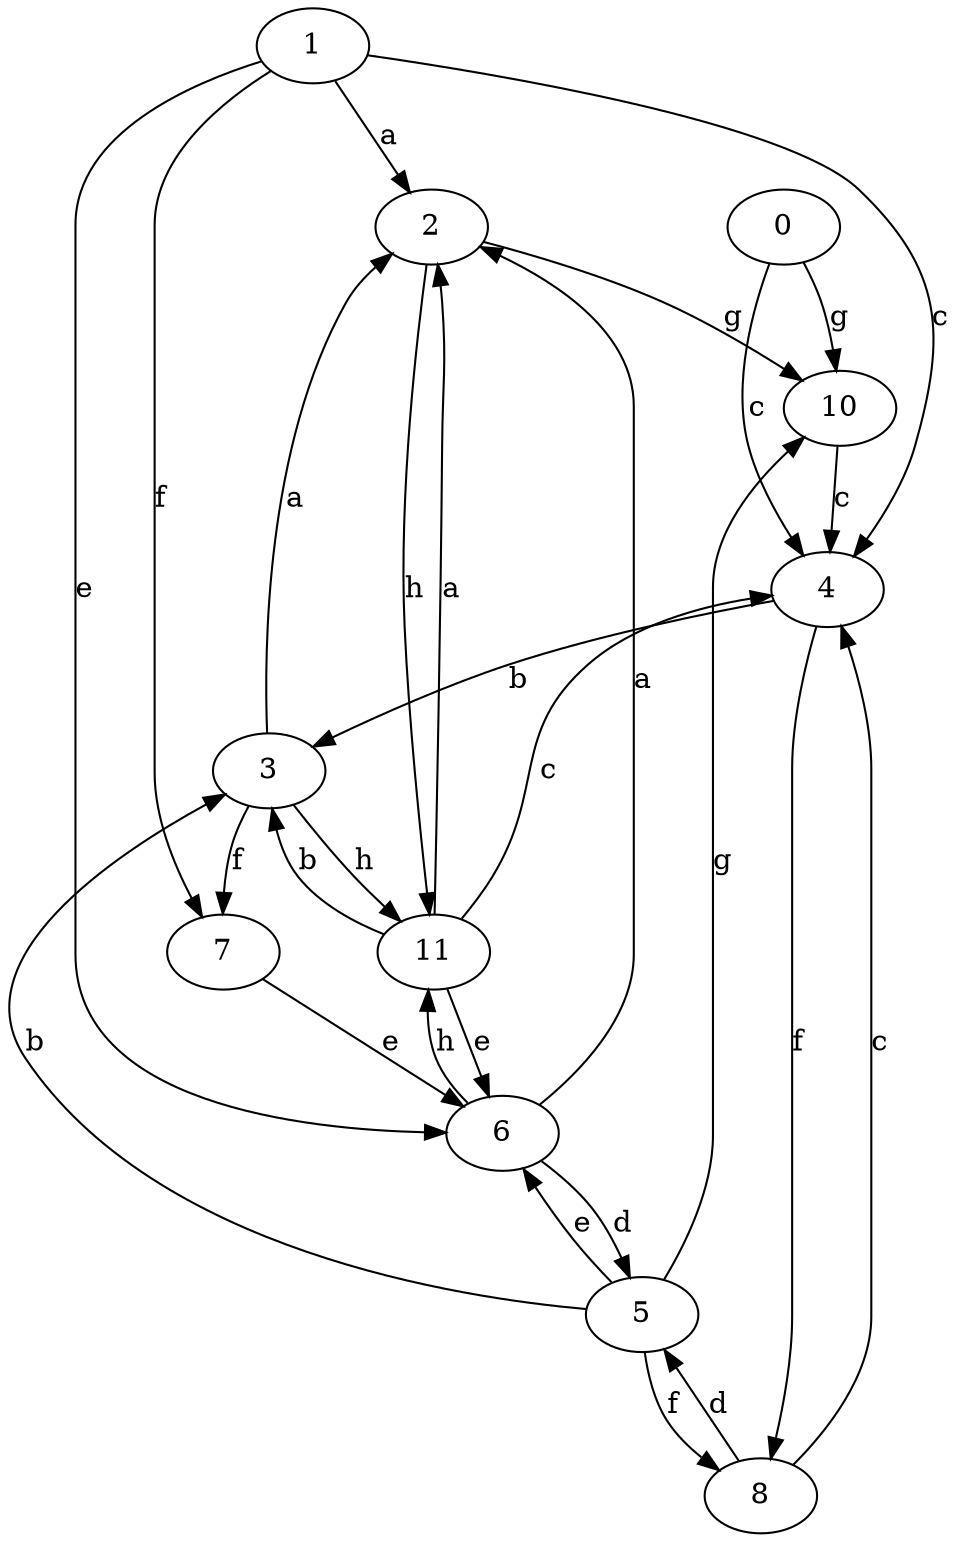 strict digraph  {
1;
2;
3;
4;
5;
0;
6;
7;
8;
10;
11;
1 -> 2  [label=a];
1 -> 4  [label=c];
1 -> 6  [label=e];
1 -> 7  [label=f];
2 -> 10  [label=g];
2 -> 11  [label=h];
3 -> 2  [label=a];
3 -> 7  [label=f];
3 -> 11  [label=h];
4 -> 3  [label=b];
4 -> 8  [label=f];
5 -> 3  [label=b];
5 -> 6  [label=e];
5 -> 8  [label=f];
5 -> 10  [label=g];
0 -> 4  [label=c];
0 -> 10  [label=g];
6 -> 2  [label=a];
6 -> 5  [label=d];
6 -> 11  [label=h];
7 -> 6  [label=e];
8 -> 4  [label=c];
8 -> 5  [label=d];
10 -> 4  [label=c];
11 -> 2  [label=a];
11 -> 3  [label=b];
11 -> 4  [label=c];
11 -> 6  [label=e];
}
